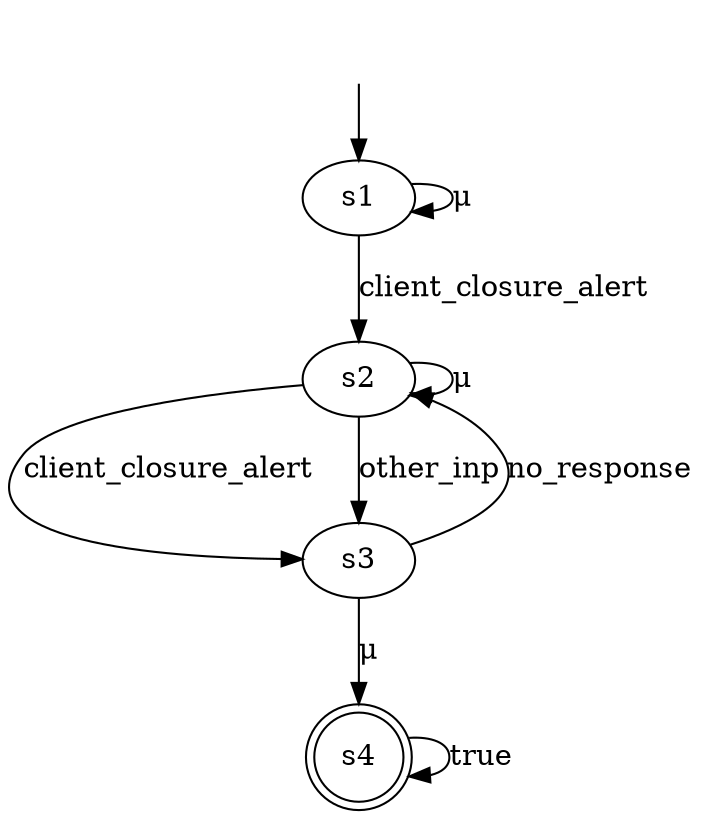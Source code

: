 digraph bug_3 {
s1 [label="s1"];
s2 [label="s2"];
s3 [label="s3"];
s4 [label="s4", shape=doublecircle];
s1 -> s1  [label="μ"];
s1 -> s2  [label="client_closure_alert"];
s2 -> s2  [label="μ"];
s2 -> s3  [label="client_closure_alert"];
s2 -> s3  [label="other_inp"];
s3 -> s4  [label="μ"];
s3 -> s2  [label="no_response"];
s4 -> s4  [label="true"];
__start0 [label="", shape=none];
__start0 -> s1  [label=""];
}
